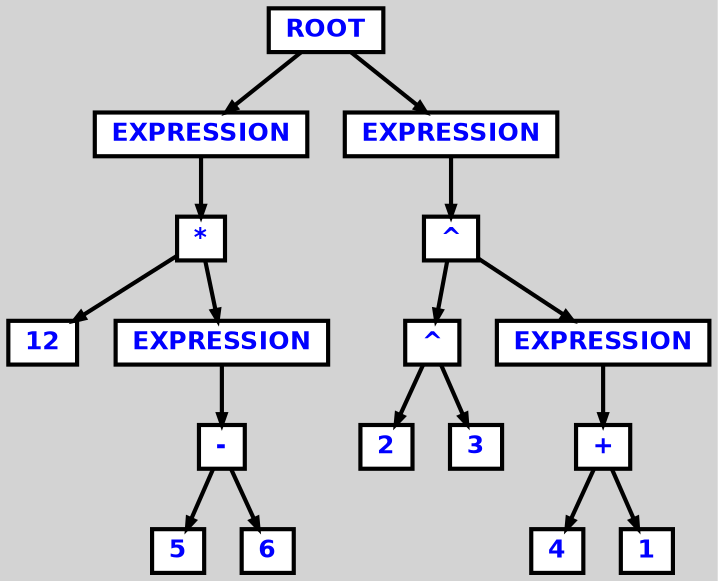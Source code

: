 /*
 * Generated by the ANTLR DOT Tree Generator
 * http://www.antlr3.org/api/Java/org/antlr/runtime/tree/DOTTreeGenerator.html
 */

/*
 *12 * (5-6); 2^3^(4 + 1);
 */
digraph {

	ordering=out;
	ranksep=.4;
	bgcolor="lightgrey";

	node [shape=box,
		fixedsize=false,
		fontsize=12,
		fontname="Helvetica-bold",
		fontcolor="blue"
		width=.25, height=.25,
		color="black",
		fillcolor="white",
		style="filled, solid, bold"];
	edge [arrowsize=.5, color="black", style="bold"]

	n0 [label="ROOT"];
	n1 [label="EXPRESSION"];
	n2 [label="*"];
	n3 [label="12"];
	n4 [label="EXPRESSION"];
	n5 [label="-"];
	n6 [label="5"];
	n7 [label="6"];
	n8 [label="EXPRESSION"];
	n9 [label="^"];
	n10 [label="^"];
	n11 [label="2"];
	n12 [label="3"];
	n13 [label="EXPRESSION"];
	n14 [label="+"];
	n15 [label="4"];
	n16 [label="1"];

	n0 -> n1 // "ROOT" -> "EXPRESSION"
	n1 -> n2 // "EXPRESSION" -> "*"
	n2 -> n3 // "*" -> "12"
	n2 -> n4 // "*" -> "EXPRESSION"
	n4 -> n5 // "EXPRESSION" -> "-"
	n5 -> n6 // "-" -> "5"
	n5 -> n7 // "-" -> "6"
	n0 -> n8 // "ROOT" -> "EXPRESSION"
	n8 -> n9 // "EXPRESSION" -> "^"
	n9 -> n10 // "^" -> "^"
	n10 -> n11 // "^" -> "2"
	n10 -> n12 // "^" -> "3"
	n9 -> n13 // "^" -> "EXPRESSION"
	n13 -> n14 // "EXPRESSION" -> "+"
	n14 -> n15 // "+" -> "4"
	n14 -> n16 // "+" -> "1"
}